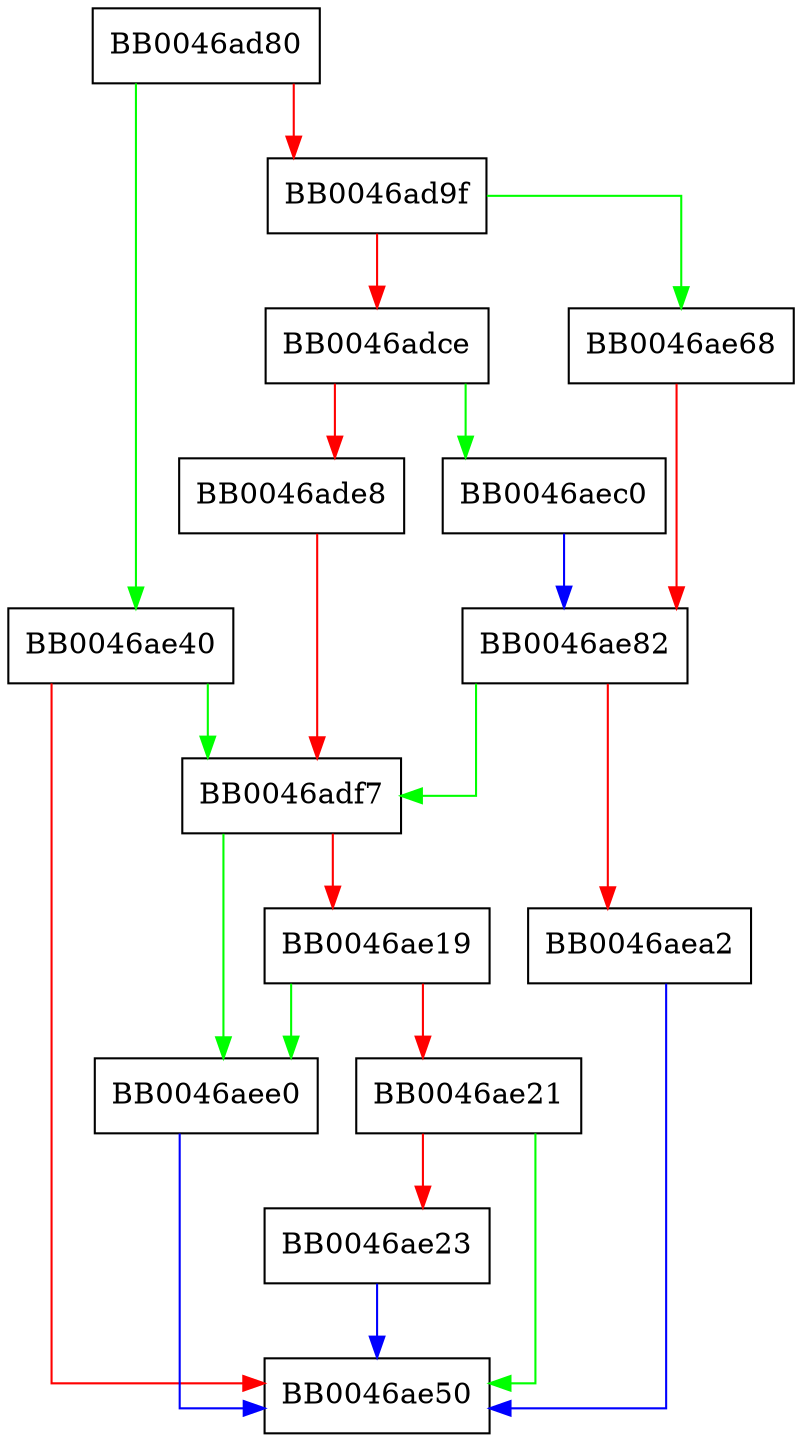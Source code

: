 digraph load_csr_autofmt {
  node [shape="box"];
  graph [splines=ortho];
  BB0046ad80 -> BB0046ae40 [color="green"];
  BB0046ad80 -> BB0046ad9f [color="red"];
  BB0046ad9f -> BB0046ae68 [color="green"];
  BB0046ad9f -> BB0046adce [color="red"];
  BB0046adce -> BB0046aec0 [color="green"];
  BB0046adce -> BB0046ade8 [color="red"];
  BB0046ade8 -> BB0046adf7 [color="red"];
  BB0046adf7 -> BB0046aee0 [color="green"];
  BB0046adf7 -> BB0046ae19 [color="red"];
  BB0046ae19 -> BB0046aee0 [color="green"];
  BB0046ae19 -> BB0046ae21 [color="red"];
  BB0046ae21 -> BB0046ae50 [color="green"];
  BB0046ae21 -> BB0046ae23 [color="red"];
  BB0046ae23 -> BB0046ae50 [color="blue"];
  BB0046ae40 -> BB0046adf7 [color="green"];
  BB0046ae40 -> BB0046ae50 [color="red"];
  BB0046ae68 -> BB0046ae82 [color="red"];
  BB0046ae82 -> BB0046adf7 [color="green"];
  BB0046ae82 -> BB0046aea2 [color="red"];
  BB0046aea2 -> BB0046ae50 [color="blue"];
  BB0046aec0 -> BB0046ae82 [color="blue"];
  BB0046aee0 -> BB0046ae50 [color="blue"];
}